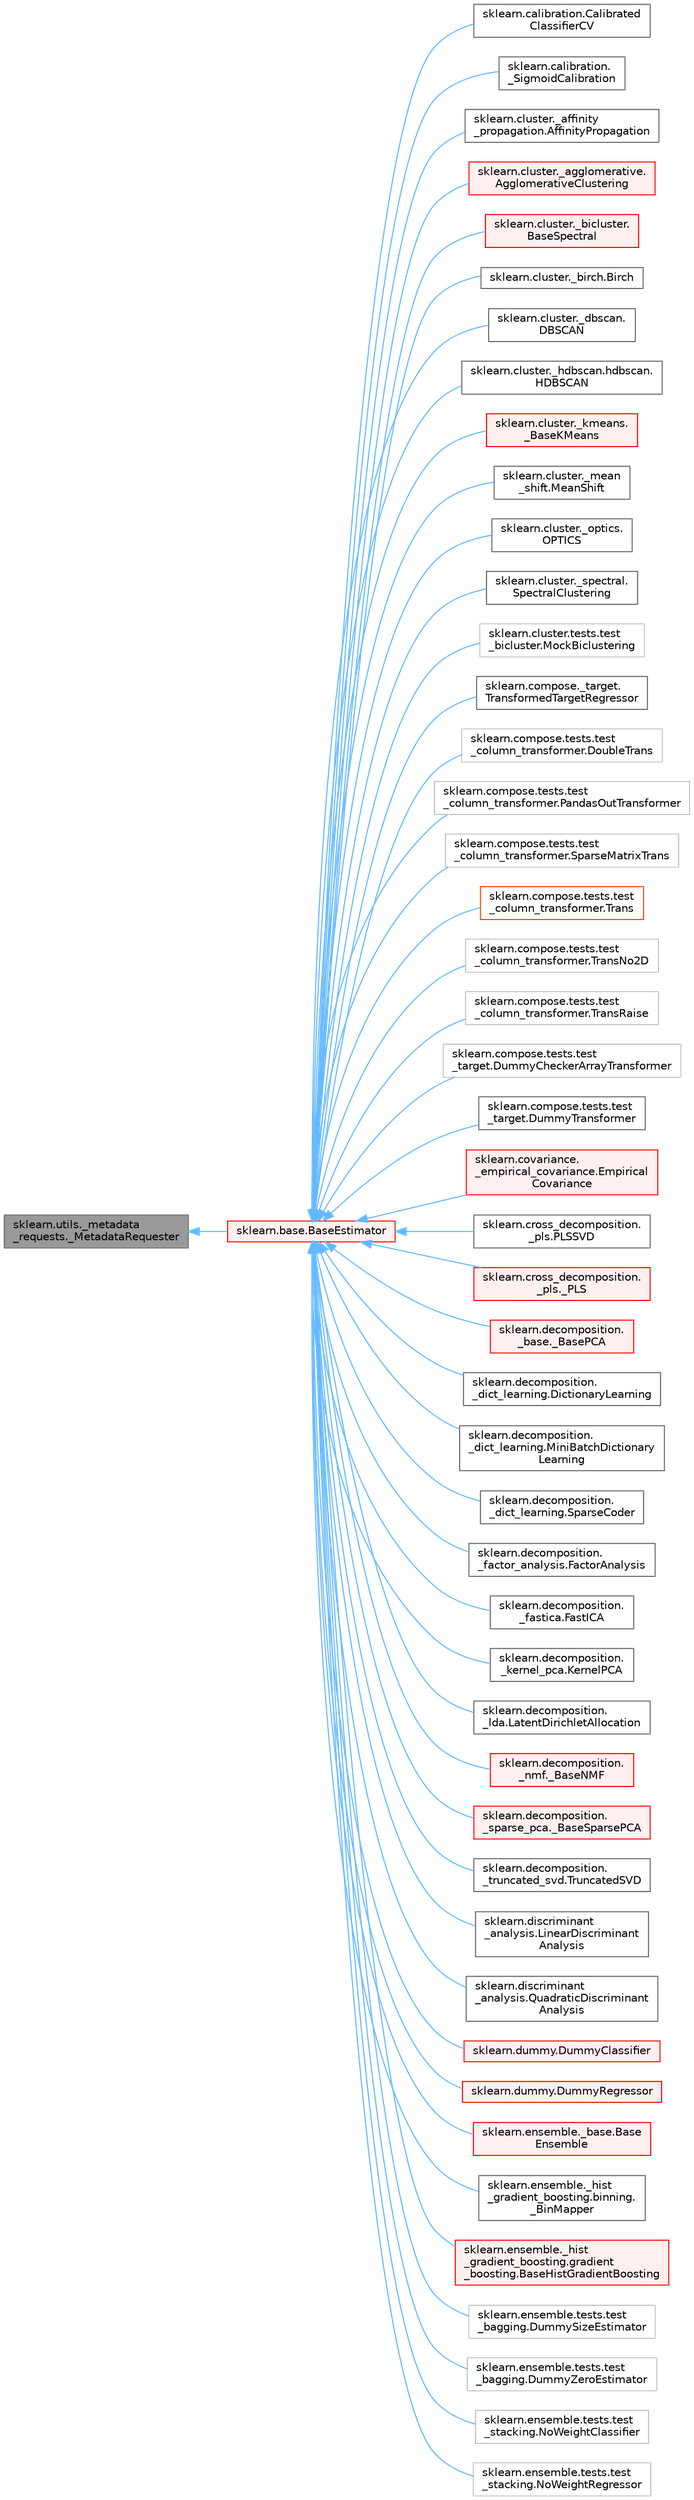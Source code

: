 digraph "sklearn.utils._metadata_requests._MetadataRequester"
{
 // LATEX_PDF_SIZE
  bgcolor="transparent";
  edge [fontname=Helvetica,fontsize=10,labelfontname=Helvetica,labelfontsize=10];
  node [fontname=Helvetica,fontsize=10,shape=box,height=0.2,width=0.4];
  rankdir="LR";
  Node1 [id="Node000001",label="sklearn.utils._metadata\l_requests._MetadataRequester",height=0.2,width=0.4,color="gray40", fillcolor="grey60", style="filled", fontcolor="black",tooltip=" "];
  Node1 -> Node2 [id="edge1_Node000001_Node000002",dir="back",color="steelblue1",style="solid",tooltip=" "];
  Node2 [id="Node000002",label="sklearn.base.BaseEstimator",height=0.2,width=0.4,color="red", fillcolor="#FFF0F0", style="filled",URL="$d3/d20/classsklearn_1_1base_1_1BaseEstimator.html",tooltip=" "];
  Node2 -> Node3 [id="edge2_Node000002_Node000003",dir="back",color="steelblue1",style="solid",tooltip=" "];
  Node3 [id="Node000003",label="sklearn.calibration.Calibrated\lClassifierCV",height=0.2,width=0.4,color="gray40", fillcolor="white", style="filled",URL="$db/d03/classsklearn_1_1calibration_1_1CalibratedClassifierCV.html",tooltip=" "];
  Node2 -> Node4 [id="edge3_Node000002_Node000004",dir="back",color="steelblue1",style="solid",tooltip=" "];
  Node4 [id="Node000004",label="sklearn.calibration.\l_SigmoidCalibration",height=0.2,width=0.4,color="gray40", fillcolor="white", style="filled",URL="$d4/d0d/classsklearn_1_1calibration_1_1__SigmoidCalibration.html",tooltip=" "];
  Node2 -> Node5 [id="edge4_Node000002_Node000005",dir="back",color="steelblue1",style="solid",tooltip=" "];
  Node5 [id="Node000005",label="sklearn.cluster._affinity\l_propagation.AffinityPropagation",height=0.2,width=0.4,color="gray40", fillcolor="white", style="filled",URL="$d8/db9/classsklearn_1_1cluster_1_1__affinity__propagation_1_1AffinityPropagation.html",tooltip=" "];
  Node2 -> Node6 [id="edge5_Node000002_Node000006",dir="back",color="steelblue1",style="solid",tooltip=" "];
  Node6 [id="Node000006",label="sklearn.cluster._agglomerative.\lAgglomerativeClustering",height=0.2,width=0.4,color="red", fillcolor="#FFF0F0", style="filled",URL="$d2/dfe/classsklearn_1_1cluster_1_1__agglomerative_1_1AgglomerativeClustering.html",tooltip=" "];
  Node2 -> Node8 [id="edge6_Node000002_Node000008",dir="back",color="steelblue1",style="solid",tooltip=" "];
  Node8 [id="Node000008",label="sklearn.cluster._bicluster.\lBaseSpectral",height=0.2,width=0.4,color="red", fillcolor="#FFF0F0", style="filled",URL="$db/d6b/classsklearn_1_1cluster_1_1__bicluster_1_1BaseSpectral.html",tooltip=" "];
  Node2 -> Node11 [id="edge7_Node000002_Node000011",dir="back",color="steelblue1",style="solid",tooltip=" "];
  Node11 [id="Node000011",label="sklearn.cluster._birch.Birch",height=0.2,width=0.4,color="gray40", fillcolor="white", style="filled",URL="$d9/d3b/classsklearn_1_1cluster_1_1__birch_1_1Birch.html",tooltip=" "];
  Node2 -> Node12 [id="edge8_Node000002_Node000012",dir="back",color="steelblue1",style="solid",tooltip=" "];
  Node12 [id="Node000012",label="sklearn.cluster._dbscan.\lDBSCAN",height=0.2,width=0.4,color="gray40", fillcolor="white", style="filled",URL="$d4/d47/classsklearn_1_1cluster_1_1__dbscan_1_1DBSCAN.html",tooltip=" "];
  Node2 -> Node13 [id="edge9_Node000002_Node000013",dir="back",color="steelblue1",style="solid",tooltip=" "];
  Node13 [id="Node000013",label="sklearn.cluster._hdbscan.hdbscan.\lHDBSCAN",height=0.2,width=0.4,color="gray40", fillcolor="white", style="filled",URL="$dc/d88/classsklearn_1_1cluster_1_1__hdbscan_1_1hdbscan_1_1HDBSCAN.html",tooltip=" "];
  Node2 -> Node14 [id="edge10_Node000002_Node000014",dir="back",color="steelblue1",style="solid",tooltip=" "];
  Node14 [id="Node000014",label="sklearn.cluster._kmeans.\l_BaseKMeans",height=0.2,width=0.4,color="red", fillcolor="#FFF0F0", style="filled",URL="$df/d2d/classsklearn_1_1cluster_1_1__kmeans_1_1__BaseKMeans.html",tooltip=" "];
  Node2 -> Node18 [id="edge11_Node000002_Node000018",dir="back",color="steelblue1",style="solid",tooltip=" "];
  Node18 [id="Node000018",label="sklearn.cluster._mean\l_shift.MeanShift",height=0.2,width=0.4,color="gray40", fillcolor="white", style="filled",URL="$d4/d01/classsklearn_1_1cluster_1_1__mean__shift_1_1MeanShift.html",tooltip=" "];
  Node2 -> Node19 [id="edge12_Node000002_Node000019",dir="back",color="steelblue1",style="solid",tooltip=" "];
  Node19 [id="Node000019",label="sklearn.cluster._optics.\lOPTICS",height=0.2,width=0.4,color="gray40", fillcolor="white", style="filled",URL="$d6/dee/classsklearn_1_1cluster_1_1__optics_1_1OPTICS.html",tooltip=" "];
  Node2 -> Node20 [id="edge13_Node000002_Node000020",dir="back",color="steelblue1",style="solid",tooltip=" "];
  Node20 [id="Node000020",label="sklearn.cluster._spectral.\lSpectralClustering",height=0.2,width=0.4,color="gray40", fillcolor="white", style="filled",URL="$d7/d39/classsklearn_1_1cluster_1_1__spectral_1_1SpectralClustering.html",tooltip=" "];
  Node2 -> Node21 [id="edge14_Node000002_Node000021",dir="back",color="steelblue1",style="solid",tooltip=" "];
  Node21 [id="Node000021",label="sklearn.cluster.tests.test\l_bicluster.MockBiclustering",height=0.2,width=0.4,color="grey75", fillcolor="white", style="filled",URL="$d0/d46/classsklearn_1_1cluster_1_1tests_1_1test__bicluster_1_1MockBiclustering.html",tooltip=" "];
  Node2 -> Node22 [id="edge15_Node000002_Node000022",dir="back",color="steelblue1",style="solid",tooltip=" "];
  Node22 [id="Node000022",label="sklearn.compose._target.\lTransformedTargetRegressor",height=0.2,width=0.4,color="gray40", fillcolor="white", style="filled",URL="$df/d6f/classsklearn_1_1compose_1_1__target_1_1TransformedTargetRegressor.html",tooltip=" "];
  Node2 -> Node23 [id="edge16_Node000002_Node000023",dir="back",color="steelblue1",style="solid",tooltip=" "];
  Node23 [id="Node000023",label="sklearn.compose.tests.test\l_column_transformer.DoubleTrans",height=0.2,width=0.4,color="grey75", fillcolor="white", style="filled",URL="$da/d16/classsklearn_1_1compose_1_1tests_1_1test__column__transformer_1_1DoubleTrans.html",tooltip=" "];
  Node2 -> Node24 [id="edge17_Node000002_Node000024",dir="back",color="steelblue1",style="solid",tooltip=" "];
  Node24 [id="Node000024",label="sklearn.compose.tests.test\l_column_transformer.PandasOutTransformer",height=0.2,width=0.4,color="grey75", fillcolor="white", style="filled",URL="$d7/d0b/classsklearn_1_1compose_1_1tests_1_1test__column__transformer_1_1PandasOutTransformer.html",tooltip=" "];
  Node2 -> Node25 [id="edge18_Node000002_Node000025",dir="back",color="steelblue1",style="solid",tooltip=" "];
  Node25 [id="Node000025",label="sklearn.compose.tests.test\l_column_transformer.SparseMatrixTrans",height=0.2,width=0.4,color="grey75", fillcolor="white", style="filled",URL="$de/d5b/classsklearn_1_1compose_1_1tests_1_1test__column__transformer_1_1SparseMatrixTrans.html",tooltip=" "];
  Node2 -> Node26 [id="edge19_Node000002_Node000026",dir="back",color="steelblue1",style="solid",tooltip=" "];
  Node26 [id="Node000026",label="sklearn.compose.tests.test\l_column_transformer.Trans",height=0.2,width=0.4,color="orangered", fillcolor="white", style="filled",URL="$d7/d15/classsklearn_1_1compose_1_1tests_1_1test__column__transformer_1_1Trans.html",tooltip=" "];
  Node2 -> Node28 [id="edge20_Node000002_Node000028",dir="back",color="steelblue1",style="solid",tooltip=" "];
  Node28 [id="Node000028",label="sklearn.compose.tests.test\l_column_transformer.TransNo2D",height=0.2,width=0.4,color="grey75", fillcolor="white", style="filled",URL="$dd/dca/classsklearn_1_1compose_1_1tests_1_1test__column__transformer_1_1TransNo2D.html",tooltip=" "];
  Node2 -> Node29 [id="edge21_Node000002_Node000029",dir="back",color="steelblue1",style="solid",tooltip=" "];
  Node29 [id="Node000029",label="sklearn.compose.tests.test\l_column_transformer.TransRaise",height=0.2,width=0.4,color="grey75", fillcolor="white", style="filled",URL="$db/dfd/classsklearn_1_1compose_1_1tests_1_1test__column__transformer_1_1TransRaise.html",tooltip=" "];
  Node2 -> Node30 [id="edge22_Node000002_Node000030",dir="back",color="steelblue1",style="solid",tooltip=" "];
  Node30 [id="Node000030",label="sklearn.compose.tests.test\l_target.DummyCheckerArrayTransformer",height=0.2,width=0.4,color="grey75", fillcolor="white", style="filled",URL="$dd/dac/classsklearn_1_1compose_1_1tests_1_1test__target_1_1DummyCheckerArrayTransformer.html",tooltip=" "];
  Node2 -> Node31 [id="edge23_Node000002_Node000031",dir="back",color="steelblue1",style="solid",tooltip=" "];
  Node31 [id="Node000031",label="sklearn.compose.tests.test\l_target.DummyTransformer",height=0.2,width=0.4,color="gray40", fillcolor="white", style="filled",URL="$dd/d2f/classsklearn_1_1compose_1_1tests_1_1test__target_1_1DummyTransformer.html",tooltip=" "];
  Node2 -> Node32 [id="edge24_Node000002_Node000032",dir="back",color="steelblue1",style="solid",tooltip=" "];
  Node32 [id="Node000032",label="sklearn.covariance.\l_empirical_covariance.Empirical\lCovariance",height=0.2,width=0.4,color="red", fillcolor="#FFF0F0", style="filled",URL="$d9/d14/classsklearn_1_1covariance_1_1__empirical__covariance_1_1EmpiricalCovariance.html",tooltip=" "];
  Node2 -> Node41 [id="edge25_Node000002_Node000041",dir="back",color="steelblue1",style="solid",tooltip=" "];
  Node41 [id="Node000041",label="sklearn.cross_decomposition.\l_pls.PLSSVD",height=0.2,width=0.4,color="gray40", fillcolor="white", style="filled",URL="$dd/d3d/classsklearn_1_1cross__decomposition_1_1__pls_1_1PLSSVD.html",tooltip=" "];
  Node2 -> Node42 [id="edge26_Node000002_Node000042",dir="back",color="steelblue1",style="solid",tooltip=" "];
  Node42 [id="Node000042",label="sklearn.cross_decomposition.\l_pls._PLS",height=0.2,width=0.4,color="red", fillcolor="#FFF0F0", style="filled",URL="$d2/dbd/classsklearn_1_1cross__decomposition_1_1__pls_1_1__PLS.html",tooltip=" "];
  Node2 -> Node46 [id="edge27_Node000002_Node000046",dir="back",color="steelblue1",style="solid",tooltip=" "];
  Node46 [id="Node000046",label="sklearn.decomposition.\l_base._BasePCA",height=0.2,width=0.4,color="red", fillcolor="#FFF0F0", style="filled",URL="$d6/dcb/classsklearn_1_1decomposition_1_1__base_1_1__BasePCA.html",tooltip=" "];
  Node2 -> Node49 [id="edge28_Node000002_Node000049",dir="back",color="steelblue1",style="solid",tooltip=" "];
  Node49 [id="Node000049",label="sklearn.decomposition.\l_dict_learning.DictionaryLearning",height=0.2,width=0.4,color="gray40", fillcolor="white", style="filled",URL="$db/d05/classsklearn_1_1decomposition_1_1__dict__learning_1_1DictionaryLearning.html",tooltip=" "];
  Node2 -> Node50 [id="edge29_Node000002_Node000050",dir="back",color="steelblue1",style="solid",tooltip=" "];
  Node50 [id="Node000050",label="sklearn.decomposition.\l_dict_learning.MiniBatchDictionary\lLearning",height=0.2,width=0.4,color="gray40", fillcolor="white", style="filled",URL="$df/d60/classsklearn_1_1decomposition_1_1__dict__learning_1_1MiniBatchDictionaryLearning.html",tooltip=" "];
  Node2 -> Node51 [id="edge30_Node000002_Node000051",dir="back",color="steelblue1",style="solid",tooltip=" "];
  Node51 [id="Node000051",label="sklearn.decomposition.\l_dict_learning.SparseCoder",height=0.2,width=0.4,color="gray40", fillcolor="white", style="filled",URL="$d8/d2a/classsklearn_1_1decomposition_1_1__dict__learning_1_1SparseCoder.html",tooltip=" "];
  Node2 -> Node52 [id="edge31_Node000002_Node000052",dir="back",color="steelblue1",style="solid",tooltip=" "];
  Node52 [id="Node000052",label="sklearn.decomposition.\l_factor_analysis.FactorAnalysis",height=0.2,width=0.4,color="gray40", fillcolor="white", style="filled",URL="$d4/d06/classsklearn_1_1decomposition_1_1__factor__analysis_1_1FactorAnalysis.html",tooltip=" "];
  Node2 -> Node53 [id="edge32_Node000002_Node000053",dir="back",color="steelblue1",style="solid",tooltip=" "];
  Node53 [id="Node000053",label="sklearn.decomposition.\l_fastica.FastICA",height=0.2,width=0.4,color="gray40", fillcolor="white", style="filled",URL="$d1/de9/classsklearn_1_1decomposition_1_1__fastica_1_1FastICA.html",tooltip=" "];
  Node2 -> Node54 [id="edge33_Node000002_Node000054",dir="back",color="steelblue1",style="solid",tooltip=" "];
  Node54 [id="Node000054",label="sklearn.decomposition.\l_kernel_pca.KernelPCA",height=0.2,width=0.4,color="gray40", fillcolor="white", style="filled",URL="$d1/d92/classsklearn_1_1decomposition_1_1__kernel__pca_1_1KernelPCA.html",tooltip=" "];
  Node2 -> Node55 [id="edge34_Node000002_Node000055",dir="back",color="steelblue1",style="solid",tooltip=" "];
  Node55 [id="Node000055",label="sklearn.decomposition.\l_lda.LatentDirichletAllocation",height=0.2,width=0.4,color="gray40", fillcolor="white", style="filled",URL="$da/d17/classsklearn_1_1decomposition_1_1__lda_1_1LatentDirichletAllocation.html",tooltip=" "];
  Node2 -> Node56 [id="edge35_Node000002_Node000056",dir="back",color="steelblue1",style="solid",tooltip=" "];
  Node56 [id="Node000056",label="sklearn.decomposition.\l_nmf._BaseNMF",height=0.2,width=0.4,color="red", fillcolor="#FFF0F0", style="filled",URL="$de/d90/classsklearn_1_1decomposition_1_1__nmf_1_1__BaseNMF.html",tooltip=" "];
  Node2 -> Node59 [id="edge36_Node000002_Node000059",dir="back",color="steelblue1",style="solid",tooltip=" "];
  Node59 [id="Node000059",label="sklearn.decomposition.\l_sparse_pca._BaseSparsePCA",height=0.2,width=0.4,color="red", fillcolor="#FFF0F0", style="filled",URL="$de/ddc/classsklearn_1_1decomposition_1_1__sparse__pca_1_1__BaseSparsePCA.html",tooltip=" "];
  Node2 -> Node62 [id="edge37_Node000002_Node000062",dir="back",color="steelblue1",style="solid",tooltip=" "];
  Node62 [id="Node000062",label="sklearn.decomposition.\l_truncated_svd.TruncatedSVD",height=0.2,width=0.4,color="gray40", fillcolor="white", style="filled",URL="$df/d53/classsklearn_1_1decomposition_1_1__truncated__svd_1_1TruncatedSVD.html",tooltip=" "];
  Node2 -> Node63 [id="edge38_Node000002_Node000063",dir="back",color="steelblue1",style="solid",tooltip=" "];
  Node63 [id="Node000063",label="sklearn.discriminant\l_analysis.LinearDiscriminant\lAnalysis",height=0.2,width=0.4,color="gray40", fillcolor="white", style="filled",URL="$d3/d03/classsklearn_1_1discriminant__analysis_1_1LinearDiscriminantAnalysis.html",tooltip=" "];
  Node2 -> Node64 [id="edge39_Node000002_Node000064",dir="back",color="steelblue1",style="solid",tooltip=" "];
  Node64 [id="Node000064",label="sklearn.discriminant\l_analysis.QuadraticDiscriminant\lAnalysis",height=0.2,width=0.4,color="gray40", fillcolor="white", style="filled",URL="$d8/d05/classsklearn_1_1discriminant__analysis_1_1QuadraticDiscriminantAnalysis.html",tooltip=" "];
  Node2 -> Node65 [id="edge40_Node000002_Node000065",dir="back",color="steelblue1",style="solid",tooltip=" "];
  Node65 [id="Node000065",label="sklearn.dummy.DummyClassifier",height=0.2,width=0.4,color="red", fillcolor="#FFF0F0", style="filled",URL="$d5/d95/classsklearn_1_1dummy_1_1DummyClassifier.html",tooltip=" "];
  Node2 -> Node69 [id="edge41_Node000002_Node000069",dir="back",color="steelblue1",style="solid",tooltip=" "];
  Node69 [id="Node000069",label="sklearn.dummy.DummyRegressor",height=0.2,width=0.4,color="red", fillcolor="#FFF0F0", style="filled",URL="$d1/dcb/classsklearn_1_1dummy_1_1DummyRegressor.html",tooltip=" "];
  Node2 -> Node74 [id="edge42_Node000002_Node000074",dir="back",color="steelblue1",style="solid",tooltip=" "];
  Node74 [id="Node000074",label="sklearn.ensemble._base.Base\lEnsemble",height=0.2,width=0.4,color="red", fillcolor="#FFF0F0", style="filled",URL="$d9/d0e/classsklearn_1_1ensemble_1_1__base_1_1BaseEnsemble.html",tooltip=" "];
  Node2 -> Node95 [id="edge43_Node000002_Node000095",dir="back",color="steelblue1",style="solid",tooltip=" "];
  Node95 [id="Node000095",label="sklearn.ensemble._hist\l_gradient_boosting.binning.\l_BinMapper",height=0.2,width=0.4,color="gray40", fillcolor="white", style="filled",URL="$d6/d09/classsklearn_1_1ensemble_1_1__hist__gradient__boosting_1_1binning_1_1__BinMapper.html",tooltip=" "];
  Node2 -> Node96 [id="edge44_Node000002_Node000096",dir="back",color="steelblue1",style="solid",tooltip=" "];
  Node96 [id="Node000096",label="sklearn.ensemble._hist\l_gradient_boosting.gradient\l_boosting.BaseHistGradientBoosting",height=0.2,width=0.4,color="red", fillcolor="#FFF0F0", style="filled",URL="$d0/d2d/classsklearn_1_1ensemble_1_1__hist__gradient__boosting_1_1gradient__boosting_1_1BaseHistGradientBoosting.html",tooltip=" "];
  Node2 -> Node99 [id="edge45_Node000002_Node000099",dir="back",color="steelblue1",style="solid",tooltip=" "];
  Node99 [id="Node000099",label="sklearn.ensemble.tests.test\l_bagging.DummySizeEstimator",height=0.2,width=0.4,color="grey75", fillcolor="white", style="filled",URL="$dd/dfc/classsklearn_1_1ensemble_1_1tests_1_1test__bagging_1_1DummySizeEstimator.html",tooltip=" "];
  Node2 -> Node100 [id="edge46_Node000002_Node000100",dir="back",color="steelblue1",style="solid",tooltip=" "];
  Node100 [id="Node000100",label="sklearn.ensemble.tests.test\l_bagging.DummyZeroEstimator",height=0.2,width=0.4,color="grey75", fillcolor="white", style="filled",URL="$d7/dcb/classsklearn_1_1ensemble_1_1tests_1_1test__bagging_1_1DummyZeroEstimator.html",tooltip=" "];
  Node2 -> Node101 [id="edge47_Node000002_Node000101",dir="back",color="steelblue1",style="solid",tooltip=" "];
  Node101 [id="Node000101",label="sklearn.ensemble.tests.test\l_stacking.NoWeightClassifier",height=0.2,width=0.4,color="grey75", fillcolor="white", style="filled",URL="$de/d5f/classsklearn_1_1ensemble_1_1tests_1_1test__stacking_1_1NoWeightClassifier.html",tooltip=" "];
  Node2 -> Node102 [id="edge48_Node000002_Node000102",dir="back",color="steelblue1",style="solid",tooltip=" "];
  Node102 [id="Node000102",label="sklearn.ensemble.tests.test\l_stacking.NoWeightRegressor",height=0.2,width=0.4,color="grey75", fillcolor="white", style="filled",URL="$dd/d83/classsklearn_1_1ensemble_1_1tests_1_1test__stacking_1_1NoWeightRegressor.html",tooltip=" "];
}
